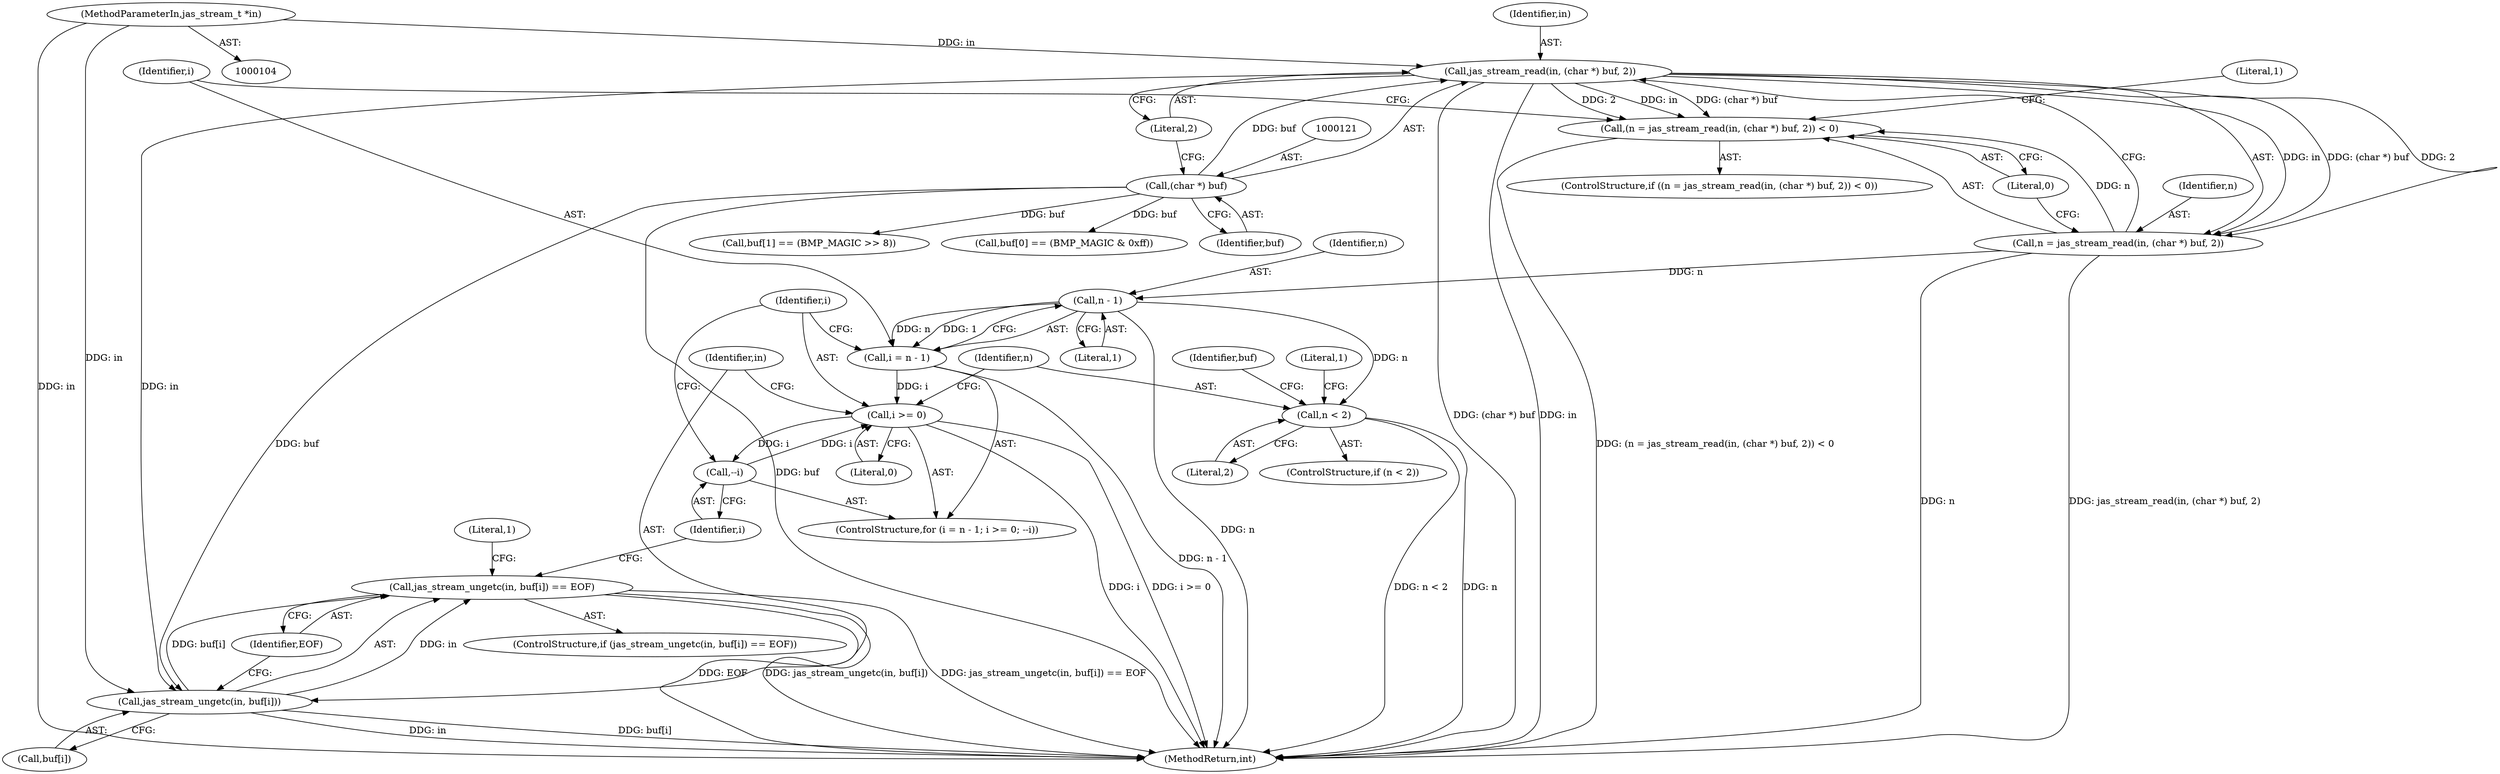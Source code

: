 digraph "0_jasper_d42b2388f7f8e0332c846675133acea151fc557a_32@API" {
"1000118" [label="(Call,jas_stream_read(in, (char *) buf, 2))"];
"1000105" [label="(MethodParameterIn,jas_stream_t *in)"];
"1000120" [label="(Call,(char *) buf)"];
"1000115" [label="(Call,(n = jas_stream_read(in, (char *) buf, 2)) < 0)"];
"1000116" [label="(Call,n = jas_stream_read(in, (char *) buf, 2))"];
"1000132" [label="(Call,n - 1)"];
"1000130" [label="(Call,i = n - 1)"];
"1000135" [label="(Call,i >= 0)"];
"1000138" [label="(Call,--i)"];
"1000154" [label="(Call,n < 2)"];
"1000143" [label="(Call,jas_stream_ungetc(in, buf[i]))"];
"1000142" [label="(Call,jas_stream_ungetc(in, buf[i]) == EOF)"];
"1000142" [label="(Call,jas_stream_ungetc(in, buf[i]) == EOF)"];
"1000118" [label="(Call,jas_stream_read(in, (char *) buf, 2))"];
"1000183" [label="(MethodReturn,int)"];
"1000170" [label="(Call,buf[1] == (BMP_MAGIC >> 8))"];
"1000130" [label="(Call,i = n - 1)"];
"1000129" [label="(ControlStructure,for (i = n - 1; i >= 0; --i))"];
"1000139" [label="(Identifier,i)"];
"1000119" [label="(Identifier,in)"];
"1000165" [label="(Identifier,buf)"];
"1000163" [label="(Call,buf[0] == (BMP_MAGIC & 0xff))"];
"1000114" [label="(ControlStructure,if ((n = jas_stream_read(in, (char *) buf, 2)) < 0))"];
"1000160" [label="(Literal,1)"];
"1000105" [label="(MethodParameterIn,jas_stream_t *in)"];
"1000120" [label="(Call,(char *) buf)"];
"1000132" [label="(Call,n - 1)"];
"1000156" [label="(Literal,2)"];
"1000143" [label="(Call,jas_stream_ungetc(in, buf[i]))"];
"1000134" [label="(Literal,1)"];
"1000122" [label="(Identifier,buf)"];
"1000115" [label="(Call,(n = jas_stream_read(in, (char *) buf, 2)) < 0)"];
"1000155" [label="(Identifier,n)"];
"1000144" [label="(Identifier,in)"];
"1000153" [label="(ControlStructure,if (n < 2))"];
"1000117" [label="(Identifier,n)"];
"1000141" [label="(ControlStructure,if (jas_stream_ungetc(in, buf[i]) == EOF))"];
"1000135" [label="(Call,i >= 0)"];
"1000123" [label="(Literal,2)"];
"1000124" [label="(Literal,0)"];
"1000128" [label="(Literal,1)"];
"1000136" [label="(Identifier,i)"];
"1000116" [label="(Call,n = jas_stream_read(in, (char *) buf, 2))"];
"1000133" [label="(Identifier,n)"];
"1000152" [label="(Literal,1)"];
"1000138" [label="(Call,--i)"];
"1000131" [label="(Identifier,i)"];
"1000137" [label="(Literal,0)"];
"1000148" [label="(Identifier,EOF)"];
"1000154" [label="(Call,n < 2)"];
"1000145" [label="(Call,buf[i])"];
"1000118" -> "1000116"  [label="AST: "];
"1000118" -> "1000123"  [label="CFG: "];
"1000119" -> "1000118"  [label="AST: "];
"1000120" -> "1000118"  [label="AST: "];
"1000123" -> "1000118"  [label="AST: "];
"1000116" -> "1000118"  [label="CFG: "];
"1000118" -> "1000183"  [label="DDG: in"];
"1000118" -> "1000183"  [label="DDG: (char *) buf"];
"1000118" -> "1000115"  [label="DDG: in"];
"1000118" -> "1000115"  [label="DDG: (char *) buf"];
"1000118" -> "1000115"  [label="DDG: 2"];
"1000118" -> "1000116"  [label="DDG: in"];
"1000118" -> "1000116"  [label="DDG: (char *) buf"];
"1000118" -> "1000116"  [label="DDG: 2"];
"1000105" -> "1000118"  [label="DDG: in"];
"1000120" -> "1000118"  [label="DDG: buf"];
"1000118" -> "1000143"  [label="DDG: in"];
"1000105" -> "1000104"  [label="AST: "];
"1000105" -> "1000183"  [label="DDG: in"];
"1000105" -> "1000143"  [label="DDG: in"];
"1000120" -> "1000122"  [label="CFG: "];
"1000121" -> "1000120"  [label="AST: "];
"1000122" -> "1000120"  [label="AST: "];
"1000123" -> "1000120"  [label="CFG: "];
"1000120" -> "1000183"  [label="DDG: buf"];
"1000120" -> "1000143"  [label="DDG: buf"];
"1000120" -> "1000163"  [label="DDG: buf"];
"1000120" -> "1000170"  [label="DDG: buf"];
"1000115" -> "1000114"  [label="AST: "];
"1000115" -> "1000124"  [label="CFG: "];
"1000116" -> "1000115"  [label="AST: "];
"1000124" -> "1000115"  [label="AST: "];
"1000128" -> "1000115"  [label="CFG: "];
"1000131" -> "1000115"  [label="CFG: "];
"1000115" -> "1000183"  [label="DDG: (n = jas_stream_read(in, (char *) buf, 2)) < 0"];
"1000116" -> "1000115"  [label="DDG: n"];
"1000117" -> "1000116"  [label="AST: "];
"1000124" -> "1000116"  [label="CFG: "];
"1000116" -> "1000183"  [label="DDG: jas_stream_read(in, (char *) buf, 2)"];
"1000116" -> "1000183"  [label="DDG: n"];
"1000116" -> "1000132"  [label="DDG: n"];
"1000132" -> "1000130"  [label="AST: "];
"1000132" -> "1000134"  [label="CFG: "];
"1000133" -> "1000132"  [label="AST: "];
"1000134" -> "1000132"  [label="AST: "];
"1000130" -> "1000132"  [label="CFG: "];
"1000132" -> "1000183"  [label="DDG: n"];
"1000132" -> "1000130"  [label="DDG: n"];
"1000132" -> "1000130"  [label="DDG: 1"];
"1000132" -> "1000154"  [label="DDG: n"];
"1000130" -> "1000129"  [label="AST: "];
"1000131" -> "1000130"  [label="AST: "];
"1000136" -> "1000130"  [label="CFG: "];
"1000130" -> "1000183"  [label="DDG: n - 1"];
"1000130" -> "1000135"  [label="DDG: i"];
"1000135" -> "1000129"  [label="AST: "];
"1000135" -> "1000137"  [label="CFG: "];
"1000136" -> "1000135"  [label="AST: "];
"1000137" -> "1000135"  [label="AST: "];
"1000144" -> "1000135"  [label="CFG: "];
"1000155" -> "1000135"  [label="CFG: "];
"1000135" -> "1000183"  [label="DDG: i >= 0"];
"1000135" -> "1000183"  [label="DDG: i"];
"1000138" -> "1000135"  [label="DDG: i"];
"1000135" -> "1000138"  [label="DDG: i"];
"1000138" -> "1000129"  [label="AST: "];
"1000138" -> "1000139"  [label="CFG: "];
"1000139" -> "1000138"  [label="AST: "];
"1000136" -> "1000138"  [label="CFG: "];
"1000154" -> "1000153"  [label="AST: "];
"1000154" -> "1000156"  [label="CFG: "];
"1000155" -> "1000154"  [label="AST: "];
"1000156" -> "1000154"  [label="AST: "];
"1000160" -> "1000154"  [label="CFG: "];
"1000165" -> "1000154"  [label="CFG: "];
"1000154" -> "1000183"  [label="DDG: n < 2"];
"1000154" -> "1000183"  [label="DDG: n"];
"1000143" -> "1000142"  [label="AST: "];
"1000143" -> "1000145"  [label="CFG: "];
"1000144" -> "1000143"  [label="AST: "];
"1000145" -> "1000143"  [label="AST: "];
"1000148" -> "1000143"  [label="CFG: "];
"1000143" -> "1000183"  [label="DDG: in"];
"1000143" -> "1000183"  [label="DDG: buf[i]"];
"1000143" -> "1000142"  [label="DDG: in"];
"1000143" -> "1000142"  [label="DDG: buf[i]"];
"1000142" -> "1000141"  [label="AST: "];
"1000142" -> "1000148"  [label="CFG: "];
"1000148" -> "1000142"  [label="AST: "];
"1000152" -> "1000142"  [label="CFG: "];
"1000139" -> "1000142"  [label="CFG: "];
"1000142" -> "1000183"  [label="DDG: jas_stream_ungetc(in, buf[i]) == EOF"];
"1000142" -> "1000183"  [label="DDG: EOF"];
"1000142" -> "1000183"  [label="DDG: jas_stream_ungetc(in, buf[i])"];
}
